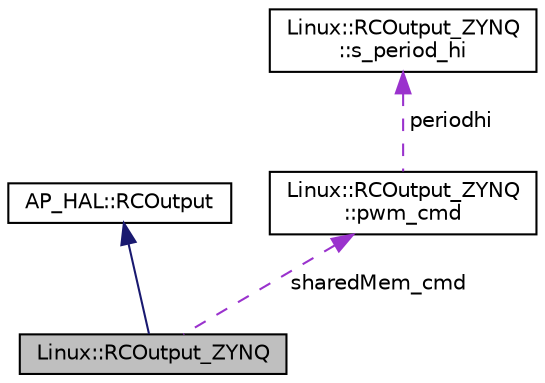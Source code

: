 digraph "Linux::RCOutput_ZYNQ"
{
 // INTERACTIVE_SVG=YES
  edge [fontname="Helvetica",fontsize="10",labelfontname="Helvetica",labelfontsize="10"];
  node [fontname="Helvetica",fontsize="10",shape=record];
  Node1 [label="Linux::RCOutput_ZYNQ",height=0.2,width=0.4,color="black", fillcolor="grey75", style="filled", fontcolor="black"];
  Node2 -> Node1 [dir="back",color="midnightblue",fontsize="10",style="solid",fontname="Helvetica"];
  Node2 [label="AP_HAL::RCOutput",height=0.2,width=0.4,color="black", fillcolor="white", style="filled",URL="$classAP__HAL_1_1RCOutput.html"];
  Node3 -> Node1 [dir="back",color="darkorchid3",fontsize="10",style="dashed",label=" sharedMem_cmd" ,fontname="Helvetica"];
  Node3 [label="Linux::RCOutput_ZYNQ\l::pwm_cmd",height=0.2,width=0.4,color="black", fillcolor="white", style="filled",URL="$structLinux_1_1RCOutput__ZYNQ_1_1pwm__cmd.html"];
  Node4 -> Node3 [dir="back",color="darkorchid3",fontsize="10",style="dashed",label=" periodhi" ,fontname="Helvetica"];
  Node4 [label="Linux::RCOutput_ZYNQ\l::s_period_hi",height=0.2,width=0.4,color="black", fillcolor="white", style="filled",URL="$structLinux_1_1RCOutput__ZYNQ_1_1s__period__hi.html"];
}

